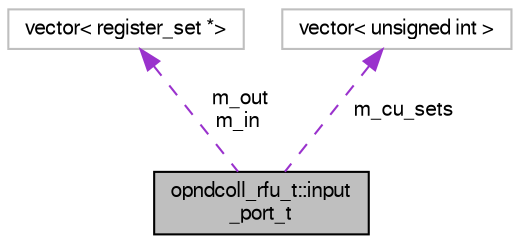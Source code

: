 digraph "opndcoll_rfu_t::input_port_t"
{
  bgcolor="transparent";
  edge [fontname="FreeSans",fontsize="10",labelfontname="FreeSans",labelfontsize="10"];
  node [fontname="FreeSans",fontsize="10",shape=record];
  Node1 [label="opndcoll_rfu_t::input\l_port_t",height=0.2,width=0.4,color="black", fillcolor="grey75", style="filled", fontcolor="black"];
  Node2 -> Node1 [dir="back",color="darkorchid3",fontsize="10",style="dashed",label=" m_out\nm_in" ,fontname="FreeSans"];
  Node2 [label="vector\< register_set *\>",height=0.2,width=0.4,color="grey75"];
  Node3 -> Node1 [dir="back",color="darkorchid3",fontsize="10",style="dashed",label=" m_cu_sets" ,fontname="FreeSans"];
  Node3 [label="vector\< unsigned int \>",height=0.2,width=0.4,color="grey75"];
}
